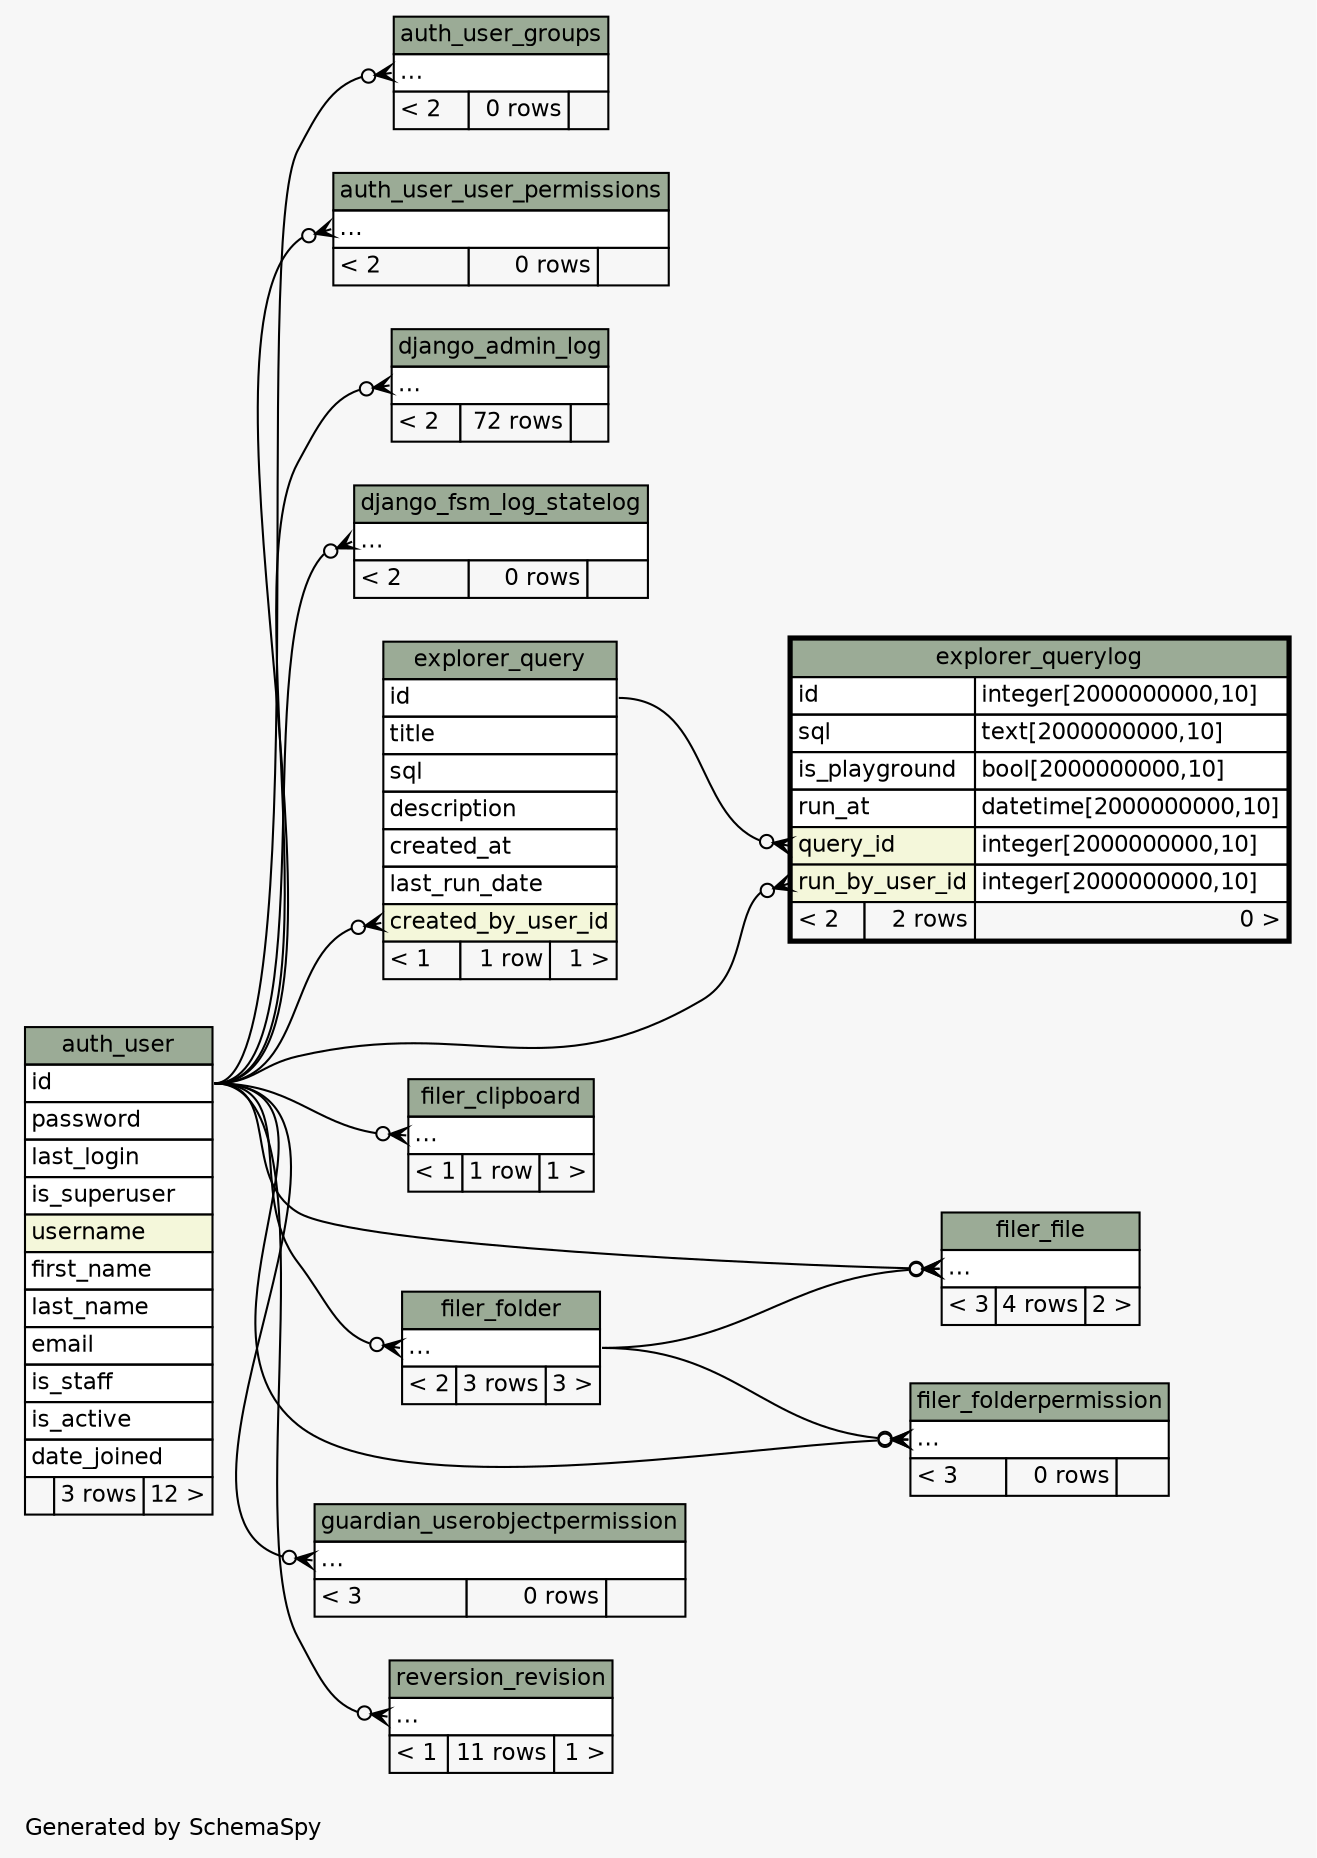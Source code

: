 // dot 2.38.0 on Windows 7 6.1
// SchemaSpy rev 590
digraph "twoDegreesRelationshipsDiagram" {
  graph [
    rankdir="RL"
    bgcolor="#f7f7f7"
    label="\nGenerated by SchemaSpy"
    labeljust="l"
    nodesep="0.18"
    ranksep="0.46"
    fontname="Helvetica"
    fontsize="11"
  ];
  node [
    fontname="Helvetica"
    fontsize="11"
    shape="plaintext"
  ];
  edge [
    arrowsize="0.8"
  ];
  "auth_user_groups":"elipses":w -> "auth_user":"id":e [arrowhead=none dir=back arrowtail=crowodot];
  "auth_user_user_permissions":"elipses":w -> "auth_user":"id":e [arrowhead=none dir=back arrowtail=crowodot];
  "django_admin_log":"elipses":w -> "auth_user":"id":e [arrowhead=none dir=back arrowtail=crowodot];
  "django_fsm_log_statelog":"elipses":w -> "auth_user":"id":e [arrowhead=none dir=back arrowtail=crowodot];
  "explorer_query":"created_by_user_id":w -> "auth_user":"id":e [arrowhead=none dir=back arrowtail=crowodot];
  "explorer_querylog":"query_id":w -> "explorer_query":"id":e [arrowhead=none dir=back arrowtail=crowodot];
  "explorer_querylog":"run_by_user_id":w -> "auth_user":"id":e [arrowhead=none dir=back arrowtail=crowodot];
  "filer_clipboard":"elipses":w -> "auth_user":"id":e [arrowhead=none dir=back arrowtail=crowodot];
  "filer_file":"elipses":w -> "filer_folder":"elipses":e [arrowhead=none dir=back arrowtail=crowodot];
  "filer_file":"elipses":w -> "auth_user":"id":e [arrowhead=none dir=back arrowtail=crowodot];
  "filer_folder":"elipses":w -> "auth_user":"id":e [arrowhead=none dir=back arrowtail=crowodot];
  "filer_folderpermission":"elipses":w -> "filer_folder":"elipses":e [arrowhead=none dir=back arrowtail=crowodot];
  "filer_folderpermission":"elipses":w -> "auth_user":"id":e [arrowhead=none dir=back arrowtail=crowodot];
  "guardian_userobjectpermission":"elipses":w -> "auth_user":"id":e [arrowhead=none dir=back arrowtail=crowodot];
  "reversion_revision":"elipses":w -> "auth_user":"id":e [arrowhead=none dir=back arrowtail=crowodot];
  "auth_user" [
    label=<
    <TABLE BORDER="0" CELLBORDER="1" CELLSPACING="0" BGCOLOR="#ffffff">
      <TR><TD COLSPAN="3" BGCOLOR="#9bab96" ALIGN="CENTER">auth_user</TD></TR>
      <TR><TD PORT="id" COLSPAN="3" ALIGN="LEFT">id</TD></TR>
      <TR><TD PORT="password" COLSPAN="3" ALIGN="LEFT">password</TD></TR>
      <TR><TD PORT="last_login" COLSPAN="3" ALIGN="LEFT">last_login</TD></TR>
      <TR><TD PORT="is_superuser" COLSPAN="3" ALIGN="LEFT">is_superuser</TD></TR>
      <TR><TD PORT="username" COLSPAN="3" BGCOLOR="#f4f7da" ALIGN="LEFT">username</TD></TR>
      <TR><TD PORT="first_name" COLSPAN="3" ALIGN="LEFT">first_name</TD></TR>
      <TR><TD PORT="last_name" COLSPAN="3" ALIGN="LEFT">last_name</TD></TR>
      <TR><TD PORT="email" COLSPAN="3" ALIGN="LEFT">email</TD></TR>
      <TR><TD PORT="is_staff" COLSPAN="3" ALIGN="LEFT">is_staff</TD></TR>
      <TR><TD PORT="is_active" COLSPAN="3" ALIGN="LEFT">is_active</TD></TR>
      <TR><TD PORT="date_joined" COLSPAN="3" ALIGN="LEFT">date_joined</TD></TR>
      <TR><TD ALIGN="LEFT" BGCOLOR="#f7f7f7">  </TD><TD ALIGN="RIGHT" BGCOLOR="#f7f7f7">3 rows</TD><TD ALIGN="RIGHT" BGCOLOR="#f7f7f7">12 &gt;</TD></TR>
    </TABLE>>
    URL="auth_user.html"
    tooltip="auth_user"
  ];
  "auth_user_groups" [
    label=<
    <TABLE BORDER="0" CELLBORDER="1" CELLSPACING="0" BGCOLOR="#ffffff">
      <TR><TD COLSPAN="3" BGCOLOR="#9bab96" ALIGN="CENTER">auth_user_groups</TD></TR>
      <TR><TD PORT="elipses" COLSPAN="3" ALIGN="LEFT">...</TD></TR>
      <TR><TD ALIGN="LEFT" BGCOLOR="#f7f7f7">&lt; 2</TD><TD ALIGN="RIGHT" BGCOLOR="#f7f7f7">0 rows</TD><TD ALIGN="RIGHT" BGCOLOR="#f7f7f7">  </TD></TR>
    </TABLE>>
    URL="auth_user_groups.html"
    tooltip="auth_user_groups"
  ];
  "auth_user_user_permissions" [
    label=<
    <TABLE BORDER="0" CELLBORDER="1" CELLSPACING="0" BGCOLOR="#ffffff">
      <TR><TD COLSPAN="3" BGCOLOR="#9bab96" ALIGN="CENTER">auth_user_user_permissions</TD></TR>
      <TR><TD PORT="elipses" COLSPAN="3" ALIGN="LEFT">...</TD></TR>
      <TR><TD ALIGN="LEFT" BGCOLOR="#f7f7f7">&lt; 2</TD><TD ALIGN="RIGHT" BGCOLOR="#f7f7f7">0 rows</TD><TD ALIGN="RIGHT" BGCOLOR="#f7f7f7">  </TD></TR>
    </TABLE>>
    URL="auth_user_user_permissions.html"
    tooltip="auth_user_user_permissions"
  ];
  "django_admin_log" [
    label=<
    <TABLE BORDER="0" CELLBORDER="1" CELLSPACING="0" BGCOLOR="#ffffff">
      <TR><TD COLSPAN="3" BGCOLOR="#9bab96" ALIGN="CENTER">django_admin_log</TD></TR>
      <TR><TD PORT="elipses" COLSPAN="3" ALIGN="LEFT">...</TD></TR>
      <TR><TD ALIGN="LEFT" BGCOLOR="#f7f7f7">&lt; 2</TD><TD ALIGN="RIGHT" BGCOLOR="#f7f7f7">72 rows</TD><TD ALIGN="RIGHT" BGCOLOR="#f7f7f7">  </TD></TR>
    </TABLE>>
    URL="django_admin_log.html"
    tooltip="django_admin_log"
  ];
  "django_fsm_log_statelog" [
    label=<
    <TABLE BORDER="0" CELLBORDER="1" CELLSPACING="0" BGCOLOR="#ffffff">
      <TR><TD COLSPAN="3" BGCOLOR="#9bab96" ALIGN="CENTER">django_fsm_log_statelog</TD></TR>
      <TR><TD PORT="elipses" COLSPAN="3" ALIGN="LEFT">...</TD></TR>
      <TR><TD ALIGN="LEFT" BGCOLOR="#f7f7f7">&lt; 2</TD><TD ALIGN="RIGHT" BGCOLOR="#f7f7f7">0 rows</TD><TD ALIGN="RIGHT" BGCOLOR="#f7f7f7">  </TD></TR>
    </TABLE>>
    URL="django_fsm_log_statelog.html"
    tooltip="django_fsm_log_statelog"
  ];
  "explorer_query" [
    label=<
    <TABLE BORDER="0" CELLBORDER="1" CELLSPACING="0" BGCOLOR="#ffffff">
      <TR><TD COLSPAN="3" BGCOLOR="#9bab96" ALIGN="CENTER">explorer_query</TD></TR>
      <TR><TD PORT="id" COLSPAN="3" ALIGN="LEFT">id</TD></TR>
      <TR><TD PORT="title" COLSPAN="3" ALIGN="LEFT">title</TD></TR>
      <TR><TD PORT="sql" COLSPAN="3" ALIGN="LEFT">sql</TD></TR>
      <TR><TD PORT="description" COLSPAN="3" ALIGN="LEFT">description</TD></TR>
      <TR><TD PORT="created_at" COLSPAN="3" ALIGN="LEFT">created_at</TD></TR>
      <TR><TD PORT="last_run_date" COLSPAN="3" ALIGN="LEFT">last_run_date</TD></TR>
      <TR><TD PORT="created_by_user_id" COLSPAN="3" BGCOLOR="#f4f7da" ALIGN="LEFT">created_by_user_id</TD></TR>
      <TR><TD ALIGN="LEFT" BGCOLOR="#f7f7f7">&lt; 1</TD><TD ALIGN="RIGHT" BGCOLOR="#f7f7f7">1 row</TD><TD ALIGN="RIGHT" BGCOLOR="#f7f7f7">1 &gt;</TD></TR>
    </TABLE>>
    URL="explorer_query.html"
    tooltip="explorer_query"
  ];
  "explorer_querylog" [
    label=<
    <TABLE BORDER="2" CELLBORDER="1" CELLSPACING="0" BGCOLOR="#ffffff">
      <TR><TD COLSPAN="3" BGCOLOR="#9bab96" ALIGN="CENTER">explorer_querylog</TD></TR>
      <TR><TD PORT="id" COLSPAN="2" ALIGN="LEFT">id</TD><TD PORT="id.type" ALIGN="LEFT">integer[2000000000,10]</TD></TR>
      <TR><TD PORT="sql" COLSPAN="2" ALIGN="LEFT">sql</TD><TD PORT="sql.type" ALIGN="LEFT">text[2000000000,10]</TD></TR>
      <TR><TD PORT="is_playground" COLSPAN="2" ALIGN="LEFT">is_playground</TD><TD PORT="is_playground.type" ALIGN="LEFT">bool[2000000000,10]</TD></TR>
      <TR><TD PORT="run_at" COLSPAN="2" ALIGN="LEFT">run_at</TD><TD PORT="run_at.type" ALIGN="LEFT">datetime[2000000000,10]</TD></TR>
      <TR><TD PORT="query_id" COLSPAN="2" BGCOLOR="#f4f7da" ALIGN="LEFT">query_id</TD><TD PORT="query_id.type" ALIGN="LEFT">integer[2000000000,10]</TD></TR>
      <TR><TD PORT="run_by_user_id" COLSPAN="2" BGCOLOR="#f4f7da" ALIGN="LEFT">run_by_user_id</TD><TD PORT="run_by_user_id.type" ALIGN="LEFT">integer[2000000000,10]</TD></TR>
      <TR><TD ALIGN="LEFT" BGCOLOR="#f7f7f7">&lt; 2</TD><TD ALIGN="RIGHT" BGCOLOR="#f7f7f7">2 rows</TD><TD ALIGN="RIGHT" BGCOLOR="#f7f7f7">0 &gt;</TD></TR>
    </TABLE>>
    URL="explorer_querylog.html"
    tooltip="explorer_querylog"
  ];
  "filer_clipboard" [
    label=<
    <TABLE BORDER="0" CELLBORDER="1" CELLSPACING="0" BGCOLOR="#ffffff">
      <TR><TD COLSPAN="3" BGCOLOR="#9bab96" ALIGN="CENTER">filer_clipboard</TD></TR>
      <TR><TD PORT="elipses" COLSPAN="3" ALIGN="LEFT">...</TD></TR>
      <TR><TD ALIGN="LEFT" BGCOLOR="#f7f7f7">&lt; 1</TD><TD ALIGN="RIGHT" BGCOLOR="#f7f7f7">1 row</TD><TD ALIGN="RIGHT" BGCOLOR="#f7f7f7">1 &gt;</TD></TR>
    </TABLE>>
    URL="filer_clipboard.html"
    tooltip="filer_clipboard"
  ];
  "filer_file" [
    label=<
    <TABLE BORDER="0" CELLBORDER="1" CELLSPACING="0" BGCOLOR="#ffffff">
      <TR><TD COLSPAN="3" BGCOLOR="#9bab96" ALIGN="CENTER">filer_file</TD></TR>
      <TR><TD PORT="elipses" COLSPAN="3" ALIGN="LEFT">...</TD></TR>
      <TR><TD ALIGN="LEFT" BGCOLOR="#f7f7f7">&lt; 3</TD><TD ALIGN="RIGHT" BGCOLOR="#f7f7f7">4 rows</TD><TD ALIGN="RIGHT" BGCOLOR="#f7f7f7">2 &gt;</TD></TR>
    </TABLE>>
    URL="filer_file.html"
    tooltip="filer_file"
  ];
  "filer_folder" [
    label=<
    <TABLE BORDER="0" CELLBORDER="1" CELLSPACING="0" BGCOLOR="#ffffff">
      <TR><TD COLSPAN="3" BGCOLOR="#9bab96" ALIGN="CENTER">filer_folder</TD></TR>
      <TR><TD PORT="elipses" COLSPAN="3" ALIGN="LEFT">...</TD></TR>
      <TR><TD ALIGN="LEFT" BGCOLOR="#f7f7f7">&lt; 2</TD><TD ALIGN="RIGHT" BGCOLOR="#f7f7f7">3 rows</TD><TD ALIGN="RIGHT" BGCOLOR="#f7f7f7">3 &gt;</TD></TR>
    </TABLE>>
    URL="filer_folder.html"
    tooltip="filer_folder"
  ];
  "filer_folderpermission" [
    label=<
    <TABLE BORDER="0" CELLBORDER="1" CELLSPACING="0" BGCOLOR="#ffffff">
      <TR><TD COLSPAN="3" BGCOLOR="#9bab96" ALIGN="CENTER">filer_folderpermission</TD></TR>
      <TR><TD PORT="elipses" COLSPAN="3" ALIGN="LEFT">...</TD></TR>
      <TR><TD ALIGN="LEFT" BGCOLOR="#f7f7f7">&lt; 3</TD><TD ALIGN="RIGHT" BGCOLOR="#f7f7f7">0 rows</TD><TD ALIGN="RIGHT" BGCOLOR="#f7f7f7">  </TD></TR>
    </TABLE>>
    URL="filer_folderpermission.html"
    tooltip="filer_folderpermission"
  ];
  "guardian_userobjectpermission" [
    label=<
    <TABLE BORDER="0" CELLBORDER="1" CELLSPACING="0" BGCOLOR="#ffffff">
      <TR><TD COLSPAN="3" BGCOLOR="#9bab96" ALIGN="CENTER">guardian_userobjectpermission</TD></TR>
      <TR><TD PORT="elipses" COLSPAN="3" ALIGN="LEFT">...</TD></TR>
      <TR><TD ALIGN="LEFT" BGCOLOR="#f7f7f7">&lt; 3</TD><TD ALIGN="RIGHT" BGCOLOR="#f7f7f7">0 rows</TD><TD ALIGN="RIGHT" BGCOLOR="#f7f7f7">  </TD></TR>
    </TABLE>>
    URL="guardian_userobjectpermission.html"
    tooltip="guardian_userobjectpermission"
  ];
  "reversion_revision" [
    label=<
    <TABLE BORDER="0" CELLBORDER="1" CELLSPACING="0" BGCOLOR="#ffffff">
      <TR><TD COLSPAN="3" BGCOLOR="#9bab96" ALIGN="CENTER">reversion_revision</TD></TR>
      <TR><TD PORT="elipses" COLSPAN="3" ALIGN="LEFT">...</TD></TR>
      <TR><TD ALIGN="LEFT" BGCOLOR="#f7f7f7">&lt; 1</TD><TD ALIGN="RIGHT" BGCOLOR="#f7f7f7">11 rows</TD><TD ALIGN="RIGHT" BGCOLOR="#f7f7f7">1 &gt;</TD></TR>
    </TABLE>>
    URL="reversion_revision.html"
    tooltip="reversion_revision"
  ];
}
